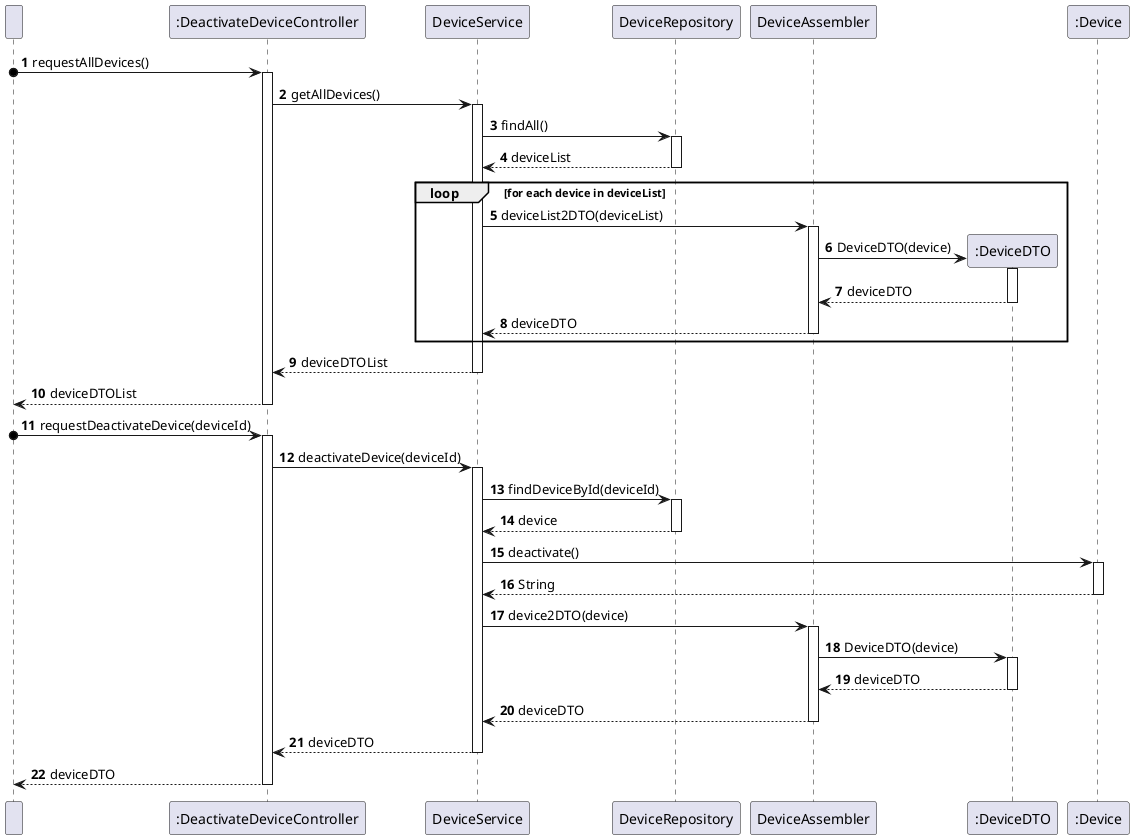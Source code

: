 @startuml
'https://plantuml.com/sequence-diagram

autonumber

    participant " " as User
    participant ":DeactivateDeviceController" as Controller
    participant DeviceService as Service
    participant DeviceRepository as Repository
    participant DeviceAssembler as Assembler
    participant ":DeviceDTO" as DTO
    participant ":Device" as Device

' Request all devices

    User o-> Controller: requestAllDevices()
    activate Controller
    Controller -> Service: getAllDevices()
    activate Service
    Service -> Repository: findAll()
    activate Repository
    Repository --> Service: deviceList
    deactivate Repository

    loop for each device in deviceList
        Service -> Assembler: deviceList2DTO(deviceList)
        activate Assembler
        create DTO
        Assembler -> DTO: DeviceDTO(device)
        activate DTO
        DTO --> Assembler: deviceDTO
        deactivate DTO
        Assembler --> Service: deviceDTO
        deactivate Assembler
    end
    Service --> Controller: deviceDTOList
    deactivate Service
    Controller --> User: deviceDTOList
    deactivate Controller

' Deactivate device

    User o-> Controller: requestDeactivateDevice(deviceId)
    activate Controller
    Controller -> Service: deactivateDevice(deviceId)
    activate Service
    Service -> Repository: findDeviceById(deviceId)
    activate Repository
    Repository --> Service: device
    deactivate Repository
    Service -> Device: deactivate()
    activate Device
    Device --> Service: String
    deactivate Device
    Service -> Assembler: device2DTO(device)
    activate Assembler
    Assembler -> DTO: DeviceDTO(device)
    activate DTO
    DTO --> Assembler: deviceDTO
    deactivate DTO
    Assembler --> Service: deviceDTO
    deactivate Assembler
    Service --> Controller: deviceDTO
    deactivate Service
    Controller --> User: deviceDTO
    deactivate Controller

@enduml
